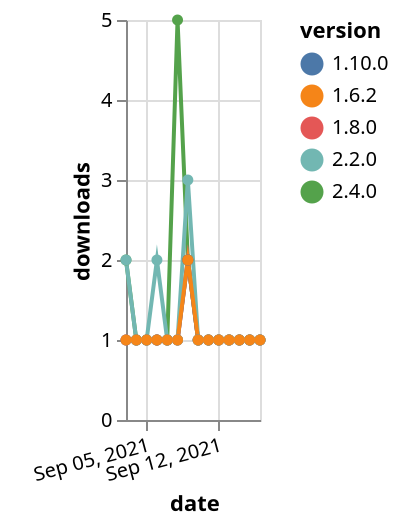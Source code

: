 {"$schema": "https://vega.github.io/schema/vega-lite/v5.json", "description": "A simple bar chart with embedded data.", "data": {"values": [{"date": "2021-09-03", "total": 129, "delta": 2, "version": "2.4.0"}, {"date": "2021-09-04", "total": 130, "delta": 1, "version": "2.4.0"}, {"date": "2021-09-05", "total": 131, "delta": 1, "version": "2.4.0"}, {"date": "2021-09-06", "total": 132, "delta": 1, "version": "2.4.0"}, {"date": "2021-09-07", "total": 133, "delta": 1, "version": "2.4.0"}, {"date": "2021-09-08", "total": 138, "delta": 5, "version": "2.4.0"}, {"date": "2021-09-09", "total": 140, "delta": 2, "version": "2.4.0"}, {"date": "2021-09-10", "total": 141, "delta": 1, "version": "2.4.0"}, {"date": "2021-09-11", "total": 142, "delta": 1, "version": "2.4.0"}, {"date": "2021-09-12", "total": 143, "delta": 1, "version": "2.4.0"}, {"date": "2021-09-13", "total": 144, "delta": 1, "version": "2.4.0"}, {"date": "2021-09-14", "total": 145, "delta": 1, "version": "2.4.0"}, {"date": "2021-09-15", "total": 146, "delta": 1, "version": "2.4.0"}, {"date": "2021-09-16", "total": 147, "delta": 1, "version": "2.4.0"}, {"date": "2021-09-03", "total": 208, "delta": 1, "version": "1.8.0"}, {"date": "2021-09-04", "total": 209, "delta": 1, "version": "1.8.0"}, {"date": "2021-09-05", "total": 210, "delta": 1, "version": "1.8.0"}, {"date": "2021-09-06", "total": 211, "delta": 1, "version": "1.8.0"}, {"date": "2021-09-07", "total": 212, "delta": 1, "version": "1.8.0"}, {"date": "2021-09-08", "total": 213, "delta": 1, "version": "1.8.0"}, {"date": "2021-09-09", "total": 215, "delta": 2, "version": "1.8.0"}, {"date": "2021-09-10", "total": 216, "delta": 1, "version": "1.8.0"}, {"date": "2021-09-11", "total": 217, "delta": 1, "version": "1.8.0"}, {"date": "2021-09-12", "total": 218, "delta": 1, "version": "1.8.0"}, {"date": "2021-09-13", "total": 219, "delta": 1, "version": "1.8.0"}, {"date": "2021-09-14", "total": 220, "delta": 1, "version": "1.8.0"}, {"date": "2021-09-15", "total": 221, "delta": 1, "version": "1.8.0"}, {"date": "2021-09-16", "total": 222, "delta": 1, "version": "1.8.0"}, {"date": "2021-09-03", "total": 207, "delta": 1, "version": "1.10.0"}, {"date": "2021-09-04", "total": 208, "delta": 1, "version": "1.10.0"}, {"date": "2021-09-05", "total": 209, "delta": 1, "version": "1.10.0"}, {"date": "2021-09-06", "total": 210, "delta": 1, "version": "1.10.0"}, {"date": "2021-09-07", "total": 211, "delta": 1, "version": "1.10.0"}, {"date": "2021-09-08", "total": 212, "delta": 1, "version": "1.10.0"}, {"date": "2021-09-09", "total": 214, "delta": 2, "version": "1.10.0"}, {"date": "2021-09-10", "total": 215, "delta": 1, "version": "1.10.0"}, {"date": "2021-09-11", "total": 216, "delta": 1, "version": "1.10.0"}, {"date": "2021-09-12", "total": 217, "delta": 1, "version": "1.10.0"}, {"date": "2021-09-13", "total": 218, "delta": 1, "version": "1.10.0"}, {"date": "2021-09-14", "total": 219, "delta": 1, "version": "1.10.0"}, {"date": "2021-09-15", "total": 220, "delta": 1, "version": "1.10.0"}, {"date": "2021-09-16", "total": 221, "delta": 1, "version": "1.10.0"}, {"date": "2021-09-03", "total": 207, "delta": 2, "version": "2.2.0"}, {"date": "2021-09-04", "total": 208, "delta": 1, "version": "2.2.0"}, {"date": "2021-09-05", "total": 209, "delta": 1, "version": "2.2.0"}, {"date": "2021-09-06", "total": 211, "delta": 2, "version": "2.2.0"}, {"date": "2021-09-07", "total": 212, "delta": 1, "version": "2.2.0"}, {"date": "2021-09-08", "total": 213, "delta": 1, "version": "2.2.0"}, {"date": "2021-09-09", "total": 216, "delta": 3, "version": "2.2.0"}, {"date": "2021-09-10", "total": 217, "delta": 1, "version": "2.2.0"}, {"date": "2021-09-11", "total": 218, "delta": 1, "version": "2.2.0"}, {"date": "2021-09-12", "total": 219, "delta": 1, "version": "2.2.0"}, {"date": "2021-09-13", "total": 220, "delta": 1, "version": "2.2.0"}, {"date": "2021-09-14", "total": 221, "delta": 1, "version": "2.2.0"}, {"date": "2021-09-15", "total": 222, "delta": 1, "version": "2.2.0"}, {"date": "2021-09-16", "total": 223, "delta": 1, "version": "2.2.0"}, {"date": "2021-09-03", "total": 264, "delta": 1, "version": "1.6.2"}, {"date": "2021-09-04", "total": 265, "delta": 1, "version": "1.6.2"}, {"date": "2021-09-05", "total": 266, "delta": 1, "version": "1.6.2"}, {"date": "2021-09-06", "total": 267, "delta": 1, "version": "1.6.2"}, {"date": "2021-09-07", "total": 268, "delta": 1, "version": "1.6.2"}, {"date": "2021-09-08", "total": 269, "delta": 1, "version": "1.6.2"}, {"date": "2021-09-09", "total": 271, "delta": 2, "version": "1.6.2"}, {"date": "2021-09-10", "total": 272, "delta": 1, "version": "1.6.2"}, {"date": "2021-09-11", "total": 273, "delta": 1, "version": "1.6.2"}, {"date": "2021-09-12", "total": 274, "delta": 1, "version": "1.6.2"}, {"date": "2021-09-13", "total": 275, "delta": 1, "version": "1.6.2"}, {"date": "2021-09-14", "total": 276, "delta": 1, "version": "1.6.2"}, {"date": "2021-09-15", "total": 277, "delta": 1, "version": "1.6.2"}, {"date": "2021-09-16", "total": 278, "delta": 1, "version": "1.6.2"}]}, "width": "container", "mark": {"type": "line", "point": {"filled": true}}, "encoding": {"x": {"field": "date", "type": "temporal", "timeUnit": "yearmonthdate", "title": "date", "axis": {"labelAngle": -15}}, "y": {"field": "delta", "type": "quantitative", "title": "downloads"}, "color": {"field": "version", "type": "nominal"}, "tooltip": {"field": "delta"}}}